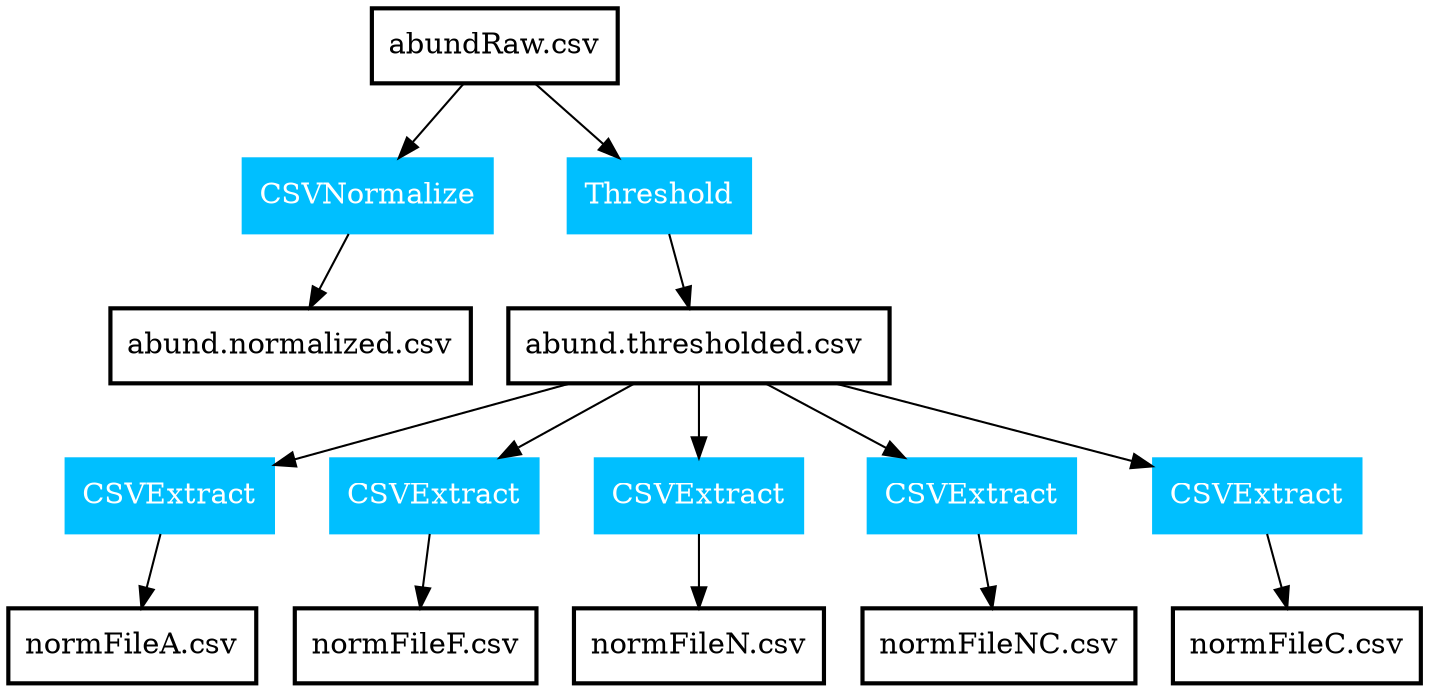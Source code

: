 digraph Parameters_SameFolder {
    
    
	node [style=bold, shape=box];
	a[label="abundRaw.csv"];
	b[label="CSVNormalize", color=deepskyblue, style=filled, fontcolor=white];
	c[label="abund.normalized.csv"];
	e[label="Threshold", color=deepskyblue, style=filled, fontcolor=white];
	f[label="abund.thresholded.csv "];
	

	h[label="CSVExtract", color=deepskyblue, style=filled, fontcolor=white];
	h1[label="CSVExtract", color=deepskyblue, style=filled, fontcolor=white];
	h2[label="CSVExtract", color=deepskyblue, style=filled, fontcolor=white];
	h3[label="CSVExtract", color=deepskyblue, style=filled, fontcolor=white];
	h4[label="CSVExtract", color=deepskyblue, style=filled, fontcolor=white];
	
	i[label="normFileA.csv"];
	l[label="normFileF.csv"];
	o[label="normFileN.csv"];
	r[label="normFileNC.csv"];
	u[label="normFileC.csv"];

	
a -> b;
b -> c;	
a -> e;
e -> f;

f -> h;
f -> h1;
f -> h2;
f -> h3;
f -> h4;

h -> i;
h1 -> l;
h2 -> o;
h3 -> r;
h4 -> u;







}
